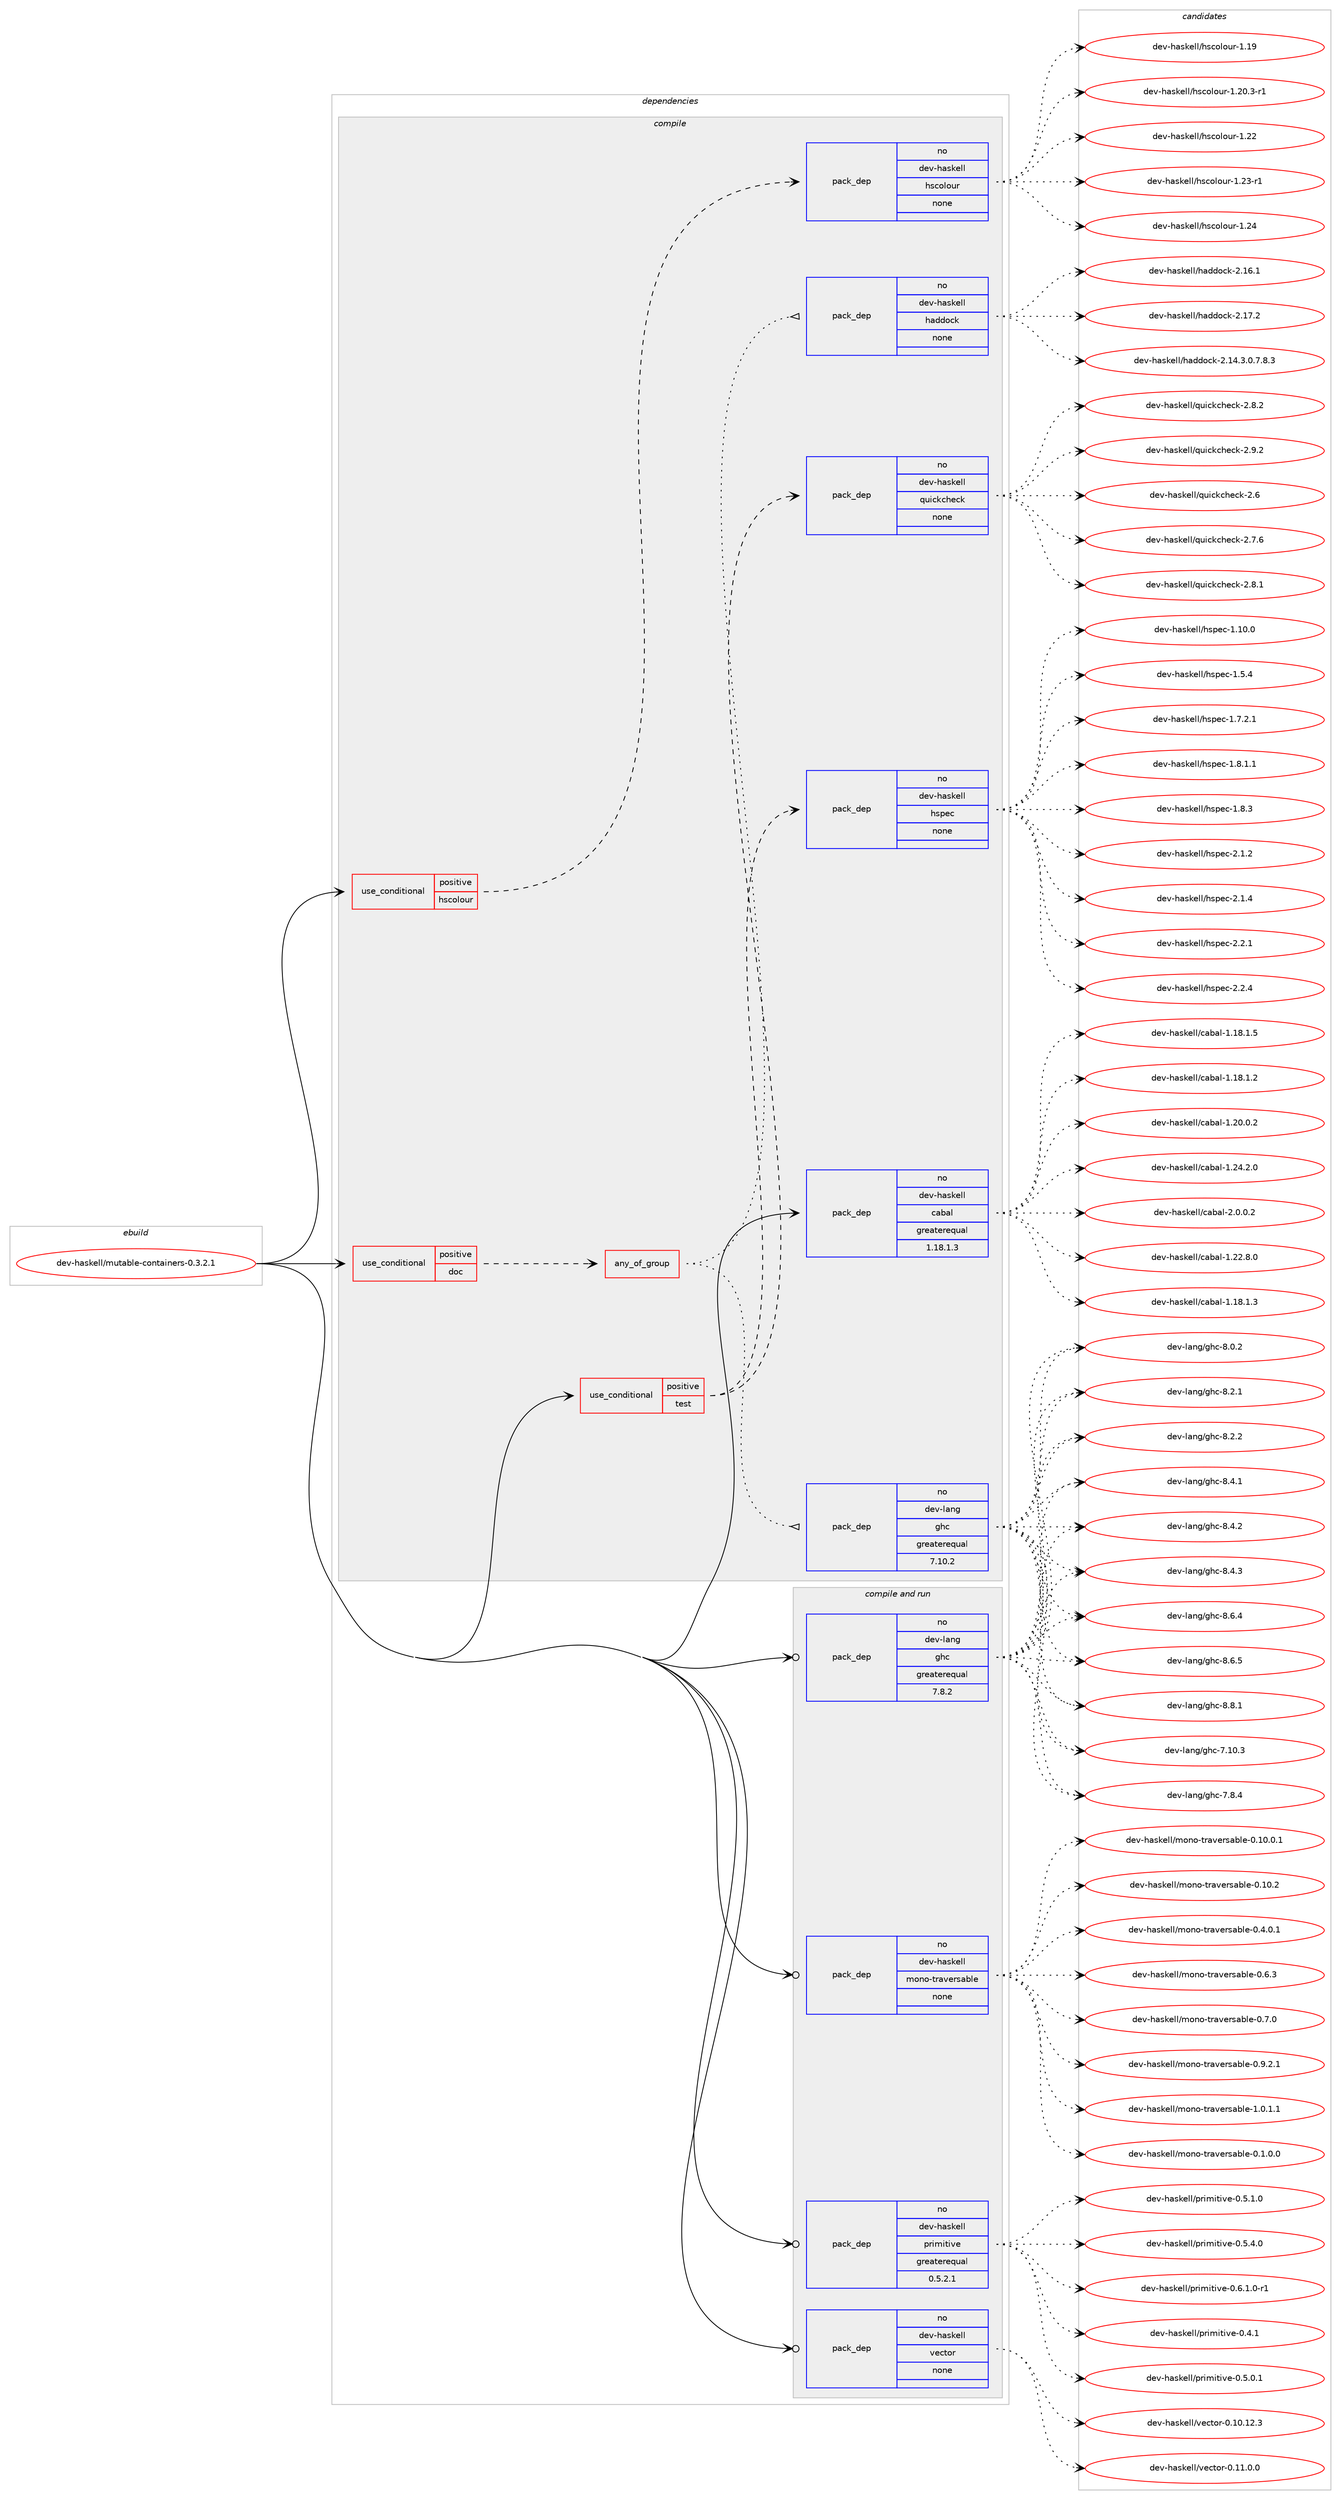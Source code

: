 digraph prolog {

# *************
# Graph options
# *************

newrank=true;
concentrate=true;
compound=true;
graph [rankdir=LR,fontname=Helvetica,fontsize=10,ranksep=1.5];#, ranksep=2.5, nodesep=0.2];
edge  [arrowhead=vee];
node  [fontname=Helvetica,fontsize=10];

# **********
# The ebuild
# **********

subgraph cluster_leftcol {
color=gray;
rank=same;
label=<<i>ebuild</i>>;
id [label="dev-haskell/mutable-containers-0.3.2.1", color=red, width=4, href="../dev-haskell/mutable-containers-0.3.2.1.svg"];
}

# ****************
# The dependencies
# ****************

subgraph cluster_midcol {
color=gray;
label=<<i>dependencies</i>>;
subgraph cluster_compile {
fillcolor="#eeeeee";
style=filled;
label=<<i>compile</i>>;
subgraph cond126868 {
dependency539829 [label=<<TABLE BORDER="0" CELLBORDER="1" CELLSPACING="0" CELLPADDING="4"><TR><TD ROWSPAN="3" CELLPADDING="10">use_conditional</TD></TR><TR><TD>positive</TD></TR><TR><TD>doc</TD></TR></TABLE>>, shape=none, color=red];
subgraph any10227 {
dependency539830 [label=<<TABLE BORDER="0" CELLBORDER="1" CELLSPACING="0" CELLPADDING="4"><TR><TD CELLPADDING="10">any_of_group</TD></TR></TABLE>>, shape=none, color=red];subgraph pack402377 {
dependency539831 [label=<<TABLE BORDER="0" CELLBORDER="1" CELLSPACING="0" CELLPADDING="4" WIDTH="220"><TR><TD ROWSPAN="6" CELLPADDING="30">pack_dep</TD></TR><TR><TD WIDTH="110">no</TD></TR><TR><TD>dev-haskell</TD></TR><TR><TD>haddock</TD></TR><TR><TD>none</TD></TR><TR><TD></TD></TR></TABLE>>, shape=none, color=blue];
}
dependency539830:e -> dependency539831:w [weight=20,style="dotted",arrowhead="oinv"];
subgraph pack402378 {
dependency539832 [label=<<TABLE BORDER="0" CELLBORDER="1" CELLSPACING="0" CELLPADDING="4" WIDTH="220"><TR><TD ROWSPAN="6" CELLPADDING="30">pack_dep</TD></TR><TR><TD WIDTH="110">no</TD></TR><TR><TD>dev-lang</TD></TR><TR><TD>ghc</TD></TR><TR><TD>greaterequal</TD></TR><TR><TD>7.10.2</TD></TR></TABLE>>, shape=none, color=blue];
}
dependency539830:e -> dependency539832:w [weight=20,style="dotted",arrowhead="oinv"];
}
dependency539829:e -> dependency539830:w [weight=20,style="dashed",arrowhead="vee"];
}
id:e -> dependency539829:w [weight=20,style="solid",arrowhead="vee"];
subgraph cond126869 {
dependency539833 [label=<<TABLE BORDER="0" CELLBORDER="1" CELLSPACING="0" CELLPADDING="4"><TR><TD ROWSPAN="3" CELLPADDING="10">use_conditional</TD></TR><TR><TD>positive</TD></TR><TR><TD>hscolour</TD></TR></TABLE>>, shape=none, color=red];
subgraph pack402379 {
dependency539834 [label=<<TABLE BORDER="0" CELLBORDER="1" CELLSPACING="0" CELLPADDING="4" WIDTH="220"><TR><TD ROWSPAN="6" CELLPADDING="30">pack_dep</TD></TR><TR><TD WIDTH="110">no</TD></TR><TR><TD>dev-haskell</TD></TR><TR><TD>hscolour</TD></TR><TR><TD>none</TD></TR><TR><TD></TD></TR></TABLE>>, shape=none, color=blue];
}
dependency539833:e -> dependency539834:w [weight=20,style="dashed",arrowhead="vee"];
}
id:e -> dependency539833:w [weight=20,style="solid",arrowhead="vee"];
subgraph cond126870 {
dependency539835 [label=<<TABLE BORDER="0" CELLBORDER="1" CELLSPACING="0" CELLPADDING="4"><TR><TD ROWSPAN="3" CELLPADDING="10">use_conditional</TD></TR><TR><TD>positive</TD></TR><TR><TD>test</TD></TR></TABLE>>, shape=none, color=red];
subgraph pack402380 {
dependency539836 [label=<<TABLE BORDER="0" CELLBORDER="1" CELLSPACING="0" CELLPADDING="4" WIDTH="220"><TR><TD ROWSPAN="6" CELLPADDING="30">pack_dep</TD></TR><TR><TD WIDTH="110">no</TD></TR><TR><TD>dev-haskell</TD></TR><TR><TD>hspec</TD></TR><TR><TD>none</TD></TR><TR><TD></TD></TR></TABLE>>, shape=none, color=blue];
}
dependency539835:e -> dependency539836:w [weight=20,style="dashed",arrowhead="vee"];
subgraph pack402381 {
dependency539837 [label=<<TABLE BORDER="0" CELLBORDER="1" CELLSPACING="0" CELLPADDING="4" WIDTH="220"><TR><TD ROWSPAN="6" CELLPADDING="30">pack_dep</TD></TR><TR><TD WIDTH="110">no</TD></TR><TR><TD>dev-haskell</TD></TR><TR><TD>quickcheck</TD></TR><TR><TD>none</TD></TR><TR><TD></TD></TR></TABLE>>, shape=none, color=blue];
}
dependency539835:e -> dependency539837:w [weight=20,style="dashed",arrowhead="vee"];
}
id:e -> dependency539835:w [weight=20,style="solid",arrowhead="vee"];
subgraph pack402382 {
dependency539838 [label=<<TABLE BORDER="0" CELLBORDER="1" CELLSPACING="0" CELLPADDING="4" WIDTH="220"><TR><TD ROWSPAN="6" CELLPADDING="30">pack_dep</TD></TR><TR><TD WIDTH="110">no</TD></TR><TR><TD>dev-haskell</TD></TR><TR><TD>cabal</TD></TR><TR><TD>greaterequal</TD></TR><TR><TD>1.18.1.3</TD></TR></TABLE>>, shape=none, color=blue];
}
id:e -> dependency539838:w [weight=20,style="solid",arrowhead="vee"];
}
subgraph cluster_compileandrun {
fillcolor="#eeeeee";
style=filled;
label=<<i>compile and run</i>>;
subgraph pack402383 {
dependency539839 [label=<<TABLE BORDER="0" CELLBORDER="1" CELLSPACING="0" CELLPADDING="4" WIDTH="220"><TR><TD ROWSPAN="6" CELLPADDING="30">pack_dep</TD></TR><TR><TD WIDTH="110">no</TD></TR><TR><TD>dev-haskell</TD></TR><TR><TD>mono-traversable</TD></TR><TR><TD>none</TD></TR><TR><TD></TD></TR></TABLE>>, shape=none, color=blue];
}
id:e -> dependency539839:w [weight=20,style="solid",arrowhead="odotvee"];
subgraph pack402384 {
dependency539840 [label=<<TABLE BORDER="0" CELLBORDER="1" CELLSPACING="0" CELLPADDING="4" WIDTH="220"><TR><TD ROWSPAN="6" CELLPADDING="30">pack_dep</TD></TR><TR><TD WIDTH="110">no</TD></TR><TR><TD>dev-haskell</TD></TR><TR><TD>primitive</TD></TR><TR><TD>greaterequal</TD></TR><TR><TD>0.5.2.1</TD></TR></TABLE>>, shape=none, color=blue];
}
id:e -> dependency539840:w [weight=20,style="solid",arrowhead="odotvee"];
subgraph pack402385 {
dependency539841 [label=<<TABLE BORDER="0" CELLBORDER="1" CELLSPACING="0" CELLPADDING="4" WIDTH="220"><TR><TD ROWSPAN="6" CELLPADDING="30">pack_dep</TD></TR><TR><TD WIDTH="110">no</TD></TR><TR><TD>dev-haskell</TD></TR><TR><TD>vector</TD></TR><TR><TD>none</TD></TR><TR><TD></TD></TR></TABLE>>, shape=none, color=blue];
}
id:e -> dependency539841:w [weight=20,style="solid",arrowhead="odotvee"];
subgraph pack402386 {
dependency539842 [label=<<TABLE BORDER="0" CELLBORDER="1" CELLSPACING="0" CELLPADDING="4" WIDTH="220"><TR><TD ROWSPAN="6" CELLPADDING="30">pack_dep</TD></TR><TR><TD WIDTH="110">no</TD></TR><TR><TD>dev-lang</TD></TR><TR><TD>ghc</TD></TR><TR><TD>greaterequal</TD></TR><TR><TD>7.8.2</TD></TR></TABLE>>, shape=none, color=blue];
}
id:e -> dependency539842:w [weight=20,style="solid",arrowhead="odotvee"];
}
subgraph cluster_run {
fillcolor="#eeeeee";
style=filled;
label=<<i>run</i>>;
}
}

# **************
# The candidates
# **************

subgraph cluster_choices {
rank=same;
color=gray;
label=<<i>candidates</i>>;

subgraph choice402377 {
color=black;
nodesep=1;
choice1001011184510497115107101108108471049710010011199107455046495246514648465546564651 [label="dev-haskell/haddock-2.14.3.0.7.8.3", color=red, width=4,href="../dev-haskell/haddock-2.14.3.0.7.8.3.svg"];
choice100101118451049711510710110810847104971001001119910745504649544649 [label="dev-haskell/haddock-2.16.1", color=red, width=4,href="../dev-haskell/haddock-2.16.1.svg"];
choice100101118451049711510710110810847104971001001119910745504649554650 [label="dev-haskell/haddock-2.17.2", color=red, width=4,href="../dev-haskell/haddock-2.17.2.svg"];
dependency539831:e -> choice1001011184510497115107101108108471049710010011199107455046495246514648465546564651:w [style=dotted,weight="100"];
dependency539831:e -> choice100101118451049711510710110810847104971001001119910745504649544649:w [style=dotted,weight="100"];
dependency539831:e -> choice100101118451049711510710110810847104971001001119910745504649554650:w [style=dotted,weight="100"];
}
subgraph choice402378 {
color=black;
nodesep=1;
choice1001011184510897110103471031049945554649484651 [label="dev-lang/ghc-7.10.3", color=red, width=4,href="../dev-lang/ghc-7.10.3.svg"];
choice10010111845108971101034710310499455546564652 [label="dev-lang/ghc-7.8.4", color=red, width=4,href="../dev-lang/ghc-7.8.4.svg"];
choice10010111845108971101034710310499455646484650 [label="dev-lang/ghc-8.0.2", color=red, width=4,href="../dev-lang/ghc-8.0.2.svg"];
choice10010111845108971101034710310499455646504649 [label="dev-lang/ghc-8.2.1", color=red, width=4,href="../dev-lang/ghc-8.2.1.svg"];
choice10010111845108971101034710310499455646504650 [label="dev-lang/ghc-8.2.2", color=red, width=4,href="../dev-lang/ghc-8.2.2.svg"];
choice10010111845108971101034710310499455646524649 [label="dev-lang/ghc-8.4.1", color=red, width=4,href="../dev-lang/ghc-8.4.1.svg"];
choice10010111845108971101034710310499455646524650 [label="dev-lang/ghc-8.4.2", color=red, width=4,href="../dev-lang/ghc-8.4.2.svg"];
choice10010111845108971101034710310499455646524651 [label="dev-lang/ghc-8.4.3", color=red, width=4,href="../dev-lang/ghc-8.4.3.svg"];
choice10010111845108971101034710310499455646544652 [label="dev-lang/ghc-8.6.4", color=red, width=4,href="../dev-lang/ghc-8.6.4.svg"];
choice10010111845108971101034710310499455646544653 [label="dev-lang/ghc-8.6.5", color=red, width=4,href="../dev-lang/ghc-8.6.5.svg"];
choice10010111845108971101034710310499455646564649 [label="dev-lang/ghc-8.8.1", color=red, width=4,href="../dev-lang/ghc-8.8.1.svg"];
dependency539832:e -> choice1001011184510897110103471031049945554649484651:w [style=dotted,weight="100"];
dependency539832:e -> choice10010111845108971101034710310499455546564652:w [style=dotted,weight="100"];
dependency539832:e -> choice10010111845108971101034710310499455646484650:w [style=dotted,weight="100"];
dependency539832:e -> choice10010111845108971101034710310499455646504649:w [style=dotted,weight="100"];
dependency539832:e -> choice10010111845108971101034710310499455646504650:w [style=dotted,weight="100"];
dependency539832:e -> choice10010111845108971101034710310499455646524649:w [style=dotted,weight="100"];
dependency539832:e -> choice10010111845108971101034710310499455646524650:w [style=dotted,weight="100"];
dependency539832:e -> choice10010111845108971101034710310499455646524651:w [style=dotted,weight="100"];
dependency539832:e -> choice10010111845108971101034710310499455646544652:w [style=dotted,weight="100"];
dependency539832:e -> choice10010111845108971101034710310499455646544653:w [style=dotted,weight="100"];
dependency539832:e -> choice10010111845108971101034710310499455646564649:w [style=dotted,weight="100"];
}
subgraph choice402379 {
color=black;
nodesep=1;
choice100101118451049711510710110810847104115991111081111171144549464957 [label="dev-haskell/hscolour-1.19", color=red, width=4,href="../dev-haskell/hscolour-1.19.svg"];
choice10010111845104971151071011081084710411599111108111117114454946504846514511449 [label="dev-haskell/hscolour-1.20.3-r1", color=red, width=4,href="../dev-haskell/hscolour-1.20.3-r1.svg"];
choice100101118451049711510710110810847104115991111081111171144549465050 [label="dev-haskell/hscolour-1.22", color=red, width=4,href="../dev-haskell/hscolour-1.22.svg"];
choice1001011184510497115107101108108471041159911110811111711445494650514511449 [label="dev-haskell/hscolour-1.23-r1", color=red, width=4,href="../dev-haskell/hscolour-1.23-r1.svg"];
choice100101118451049711510710110810847104115991111081111171144549465052 [label="dev-haskell/hscolour-1.24", color=red, width=4,href="../dev-haskell/hscolour-1.24.svg"];
dependency539834:e -> choice100101118451049711510710110810847104115991111081111171144549464957:w [style=dotted,weight="100"];
dependency539834:e -> choice10010111845104971151071011081084710411599111108111117114454946504846514511449:w [style=dotted,weight="100"];
dependency539834:e -> choice100101118451049711510710110810847104115991111081111171144549465050:w [style=dotted,weight="100"];
dependency539834:e -> choice1001011184510497115107101108108471041159911110811111711445494650514511449:w [style=dotted,weight="100"];
dependency539834:e -> choice100101118451049711510710110810847104115991111081111171144549465052:w [style=dotted,weight="100"];
}
subgraph choice402380 {
color=black;
nodesep=1;
choice1001011184510497115107101108108471041151121019945494649484648 [label="dev-haskell/hspec-1.10.0", color=red, width=4,href="../dev-haskell/hspec-1.10.0.svg"];
choice10010111845104971151071011081084710411511210199454946534652 [label="dev-haskell/hspec-1.5.4", color=red, width=4,href="../dev-haskell/hspec-1.5.4.svg"];
choice100101118451049711510710110810847104115112101994549465546504649 [label="dev-haskell/hspec-1.7.2.1", color=red, width=4,href="../dev-haskell/hspec-1.7.2.1.svg"];
choice100101118451049711510710110810847104115112101994549465646494649 [label="dev-haskell/hspec-1.8.1.1", color=red, width=4,href="../dev-haskell/hspec-1.8.1.1.svg"];
choice10010111845104971151071011081084710411511210199454946564651 [label="dev-haskell/hspec-1.8.3", color=red, width=4,href="../dev-haskell/hspec-1.8.3.svg"];
choice10010111845104971151071011081084710411511210199455046494650 [label="dev-haskell/hspec-2.1.2", color=red, width=4,href="../dev-haskell/hspec-2.1.2.svg"];
choice10010111845104971151071011081084710411511210199455046494652 [label="dev-haskell/hspec-2.1.4", color=red, width=4,href="../dev-haskell/hspec-2.1.4.svg"];
choice10010111845104971151071011081084710411511210199455046504649 [label="dev-haskell/hspec-2.2.1", color=red, width=4,href="../dev-haskell/hspec-2.2.1.svg"];
choice10010111845104971151071011081084710411511210199455046504652 [label="dev-haskell/hspec-2.2.4", color=red, width=4,href="../dev-haskell/hspec-2.2.4.svg"];
dependency539836:e -> choice1001011184510497115107101108108471041151121019945494649484648:w [style=dotted,weight="100"];
dependency539836:e -> choice10010111845104971151071011081084710411511210199454946534652:w [style=dotted,weight="100"];
dependency539836:e -> choice100101118451049711510710110810847104115112101994549465546504649:w [style=dotted,weight="100"];
dependency539836:e -> choice100101118451049711510710110810847104115112101994549465646494649:w [style=dotted,weight="100"];
dependency539836:e -> choice10010111845104971151071011081084710411511210199454946564651:w [style=dotted,weight="100"];
dependency539836:e -> choice10010111845104971151071011081084710411511210199455046494650:w [style=dotted,weight="100"];
dependency539836:e -> choice10010111845104971151071011081084710411511210199455046494652:w [style=dotted,weight="100"];
dependency539836:e -> choice10010111845104971151071011081084710411511210199455046504649:w [style=dotted,weight="100"];
dependency539836:e -> choice10010111845104971151071011081084710411511210199455046504652:w [style=dotted,weight="100"];
}
subgraph choice402381 {
color=black;
nodesep=1;
choice10010111845104971151071011081084711311710599107991041019910745504654 [label="dev-haskell/quickcheck-2.6", color=red, width=4,href="../dev-haskell/quickcheck-2.6.svg"];
choice100101118451049711510710110810847113117105991079910410199107455046554654 [label="dev-haskell/quickcheck-2.7.6", color=red, width=4,href="../dev-haskell/quickcheck-2.7.6.svg"];
choice100101118451049711510710110810847113117105991079910410199107455046564649 [label="dev-haskell/quickcheck-2.8.1", color=red, width=4,href="../dev-haskell/quickcheck-2.8.1.svg"];
choice100101118451049711510710110810847113117105991079910410199107455046564650 [label="dev-haskell/quickcheck-2.8.2", color=red, width=4,href="../dev-haskell/quickcheck-2.8.2.svg"];
choice100101118451049711510710110810847113117105991079910410199107455046574650 [label="dev-haskell/quickcheck-2.9.2", color=red, width=4,href="../dev-haskell/quickcheck-2.9.2.svg"];
dependency539837:e -> choice10010111845104971151071011081084711311710599107991041019910745504654:w [style=dotted,weight="100"];
dependency539837:e -> choice100101118451049711510710110810847113117105991079910410199107455046554654:w [style=dotted,weight="100"];
dependency539837:e -> choice100101118451049711510710110810847113117105991079910410199107455046564649:w [style=dotted,weight="100"];
dependency539837:e -> choice100101118451049711510710110810847113117105991079910410199107455046564650:w [style=dotted,weight="100"];
dependency539837:e -> choice100101118451049711510710110810847113117105991079910410199107455046574650:w [style=dotted,weight="100"];
}
subgraph choice402382 {
color=black;
nodesep=1;
choice10010111845104971151071011081084799979897108454946495646494650 [label="dev-haskell/cabal-1.18.1.2", color=red, width=4,href="../dev-haskell/cabal-1.18.1.2.svg"];
choice10010111845104971151071011081084799979897108454946495646494651 [label="dev-haskell/cabal-1.18.1.3", color=red, width=4,href="../dev-haskell/cabal-1.18.1.3.svg"];
choice10010111845104971151071011081084799979897108454946495646494653 [label="dev-haskell/cabal-1.18.1.5", color=red, width=4,href="../dev-haskell/cabal-1.18.1.5.svg"];
choice10010111845104971151071011081084799979897108454946504846484650 [label="dev-haskell/cabal-1.20.0.2", color=red, width=4,href="../dev-haskell/cabal-1.20.0.2.svg"];
choice10010111845104971151071011081084799979897108454946505046564648 [label="dev-haskell/cabal-1.22.8.0", color=red, width=4,href="../dev-haskell/cabal-1.22.8.0.svg"];
choice10010111845104971151071011081084799979897108454946505246504648 [label="dev-haskell/cabal-1.24.2.0", color=red, width=4,href="../dev-haskell/cabal-1.24.2.0.svg"];
choice100101118451049711510710110810847999798971084550464846484650 [label="dev-haskell/cabal-2.0.0.2", color=red, width=4,href="../dev-haskell/cabal-2.0.0.2.svg"];
dependency539838:e -> choice10010111845104971151071011081084799979897108454946495646494650:w [style=dotted,weight="100"];
dependency539838:e -> choice10010111845104971151071011081084799979897108454946495646494651:w [style=dotted,weight="100"];
dependency539838:e -> choice10010111845104971151071011081084799979897108454946495646494653:w [style=dotted,weight="100"];
dependency539838:e -> choice10010111845104971151071011081084799979897108454946504846484650:w [style=dotted,weight="100"];
dependency539838:e -> choice10010111845104971151071011081084799979897108454946505046564648:w [style=dotted,weight="100"];
dependency539838:e -> choice10010111845104971151071011081084799979897108454946505246504648:w [style=dotted,weight="100"];
dependency539838:e -> choice100101118451049711510710110810847999798971084550464846484650:w [style=dotted,weight="100"];
}
subgraph choice402383 {
color=black;
nodesep=1;
choice100101118451049711510710110810847109111110111451161149711810111411597981081014548464946484648 [label="dev-haskell/mono-traversable-0.1.0.0", color=red, width=4,href="../dev-haskell/mono-traversable-0.1.0.0.svg"];
choice10010111845104971151071011081084710911111011145116114971181011141159798108101454846494846484649 [label="dev-haskell/mono-traversable-0.10.0.1", color=red, width=4,href="../dev-haskell/mono-traversable-0.10.0.1.svg"];
choice1001011184510497115107101108108471091111101114511611497118101114115979810810145484649484650 [label="dev-haskell/mono-traversable-0.10.2", color=red, width=4,href="../dev-haskell/mono-traversable-0.10.2.svg"];
choice100101118451049711510710110810847109111110111451161149711810111411597981081014548465246484649 [label="dev-haskell/mono-traversable-0.4.0.1", color=red, width=4,href="../dev-haskell/mono-traversable-0.4.0.1.svg"];
choice10010111845104971151071011081084710911111011145116114971181011141159798108101454846544651 [label="dev-haskell/mono-traversable-0.6.3", color=red, width=4,href="../dev-haskell/mono-traversable-0.6.3.svg"];
choice10010111845104971151071011081084710911111011145116114971181011141159798108101454846554648 [label="dev-haskell/mono-traversable-0.7.0", color=red, width=4,href="../dev-haskell/mono-traversable-0.7.0.svg"];
choice100101118451049711510710110810847109111110111451161149711810111411597981081014548465746504649 [label="dev-haskell/mono-traversable-0.9.2.1", color=red, width=4,href="../dev-haskell/mono-traversable-0.9.2.1.svg"];
choice100101118451049711510710110810847109111110111451161149711810111411597981081014549464846494649 [label="dev-haskell/mono-traversable-1.0.1.1", color=red, width=4,href="../dev-haskell/mono-traversable-1.0.1.1.svg"];
dependency539839:e -> choice100101118451049711510710110810847109111110111451161149711810111411597981081014548464946484648:w [style=dotted,weight="100"];
dependency539839:e -> choice10010111845104971151071011081084710911111011145116114971181011141159798108101454846494846484649:w [style=dotted,weight="100"];
dependency539839:e -> choice1001011184510497115107101108108471091111101114511611497118101114115979810810145484649484650:w [style=dotted,weight="100"];
dependency539839:e -> choice100101118451049711510710110810847109111110111451161149711810111411597981081014548465246484649:w [style=dotted,weight="100"];
dependency539839:e -> choice10010111845104971151071011081084710911111011145116114971181011141159798108101454846544651:w [style=dotted,weight="100"];
dependency539839:e -> choice10010111845104971151071011081084710911111011145116114971181011141159798108101454846554648:w [style=dotted,weight="100"];
dependency539839:e -> choice100101118451049711510710110810847109111110111451161149711810111411597981081014548465746504649:w [style=dotted,weight="100"];
dependency539839:e -> choice100101118451049711510710110810847109111110111451161149711810111411597981081014549464846494649:w [style=dotted,weight="100"];
}
subgraph choice402384 {
color=black;
nodesep=1;
choice100101118451049711510710110810847112114105109105116105118101454846524649 [label="dev-haskell/primitive-0.4.1", color=red, width=4,href="../dev-haskell/primitive-0.4.1.svg"];
choice1001011184510497115107101108108471121141051091051161051181014548465346484649 [label="dev-haskell/primitive-0.5.0.1", color=red, width=4,href="../dev-haskell/primitive-0.5.0.1.svg"];
choice1001011184510497115107101108108471121141051091051161051181014548465346494648 [label="dev-haskell/primitive-0.5.1.0", color=red, width=4,href="../dev-haskell/primitive-0.5.1.0.svg"];
choice1001011184510497115107101108108471121141051091051161051181014548465346524648 [label="dev-haskell/primitive-0.5.4.0", color=red, width=4,href="../dev-haskell/primitive-0.5.4.0.svg"];
choice10010111845104971151071011081084711211410510910511610511810145484654464946484511449 [label="dev-haskell/primitive-0.6.1.0-r1", color=red, width=4,href="../dev-haskell/primitive-0.6.1.0-r1.svg"];
dependency539840:e -> choice100101118451049711510710110810847112114105109105116105118101454846524649:w [style=dotted,weight="100"];
dependency539840:e -> choice1001011184510497115107101108108471121141051091051161051181014548465346484649:w [style=dotted,weight="100"];
dependency539840:e -> choice1001011184510497115107101108108471121141051091051161051181014548465346494648:w [style=dotted,weight="100"];
dependency539840:e -> choice1001011184510497115107101108108471121141051091051161051181014548465346524648:w [style=dotted,weight="100"];
dependency539840:e -> choice10010111845104971151071011081084711211410510910511610511810145484654464946484511449:w [style=dotted,weight="100"];
}
subgraph choice402385 {
color=black;
nodesep=1;
choice1001011184510497115107101108108471181019911611111445484649484649504651 [label="dev-haskell/vector-0.10.12.3", color=red, width=4,href="../dev-haskell/vector-0.10.12.3.svg"];
choice10010111845104971151071011081084711810199116111114454846494946484648 [label="dev-haskell/vector-0.11.0.0", color=red, width=4,href="../dev-haskell/vector-0.11.0.0.svg"];
dependency539841:e -> choice1001011184510497115107101108108471181019911611111445484649484649504651:w [style=dotted,weight="100"];
dependency539841:e -> choice10010111845104971151071011081084711810199116111114454846494946484648:w [style=dotted,weight="100"];
}
subgraph choice402386 {
color=black;
nodesep=1;
choice1001011184510897110103471031049945554649484651 [label="dev-lang/ghc-7.10.3", color=red, width=4,href="../dev-lang/ghc-7.10.3.svg"];
choice10010111845108971101034710310499455546564652 [label="dev-lang/ghc-7.8.4", color=red, width=4,href="../dev-lang/ghc-7.8.4.svg"];
choice10010111845108971101034710310499455646484650 [label="dev-lang/ghc-8.0.2", color=red, width=4,href="../dev-lang/ghc-8.0.2.svg"];
choice10010111845108971101034710310499455646504649 [label="dev-lang/ghc-8.2.1", color=red, width=4,href="../dev-lang/ghc-8.2.1.svg"];
choice10010111845108971101034710310499455646504650 [label="dev-lang/ghc-8.2.2", color=red, width=4,href="../dev-lang/ghc-8.2.2.svg"];
choice10010111845108971101034710310499455646524649 [label="dev-lang/ghc-8.4.1", color=red, width=4,href="../dev-lang/ghc-8.4.1.svg"];
choice10010111845108971101034710310499455646524650 [label="dev-lang/ghc-8.4.2", color=red, width=4,href="../dev-lang/ghc-8.4.2.svg"];
choice10010111845108971101034710310499455646524651 [label="dev-lang/ghc-8.4.3", color=red, width=4,href="../dev-lang/ghc-8.4.3.svg"];
choice10010111845108971101034710310499455646544652 [label="dev-lang/ghc-8.6.4", color=red, width=4,href="../dev-lang/ghc-8.6.4.svg"];
choice10010111845108971101034710310499455646544653 [label="dev-lang/ghc-8.6.5", color=red, width=4,href="../dev-lang/ghc-8.6.5.svg"];
choice10010111845108971101034710310499455646564649 [label="dev-lang/ghc-8.8.1", color=red, width=4,href="../dev-lang/ghc-8.8.1.svg"];
dependency539842:e -> choice1001011184510897110103471031049945554649484651:w [style=dotted,weight="100"];
dependency539842:e -> choice10010111845108971101034710310499455546564652:w [style=dotted,weight="100"];
dependency539842:e -> choice10010111845108971101034710310499455646484650:w [style=dotted,weight="100"];
dependency539842:e -> choice10010111845108971101034710310499455646504649:w [style=dotted,weight="100"];
dependency539842:e -> choice10010111845108971101034710310499455646504650:w [style=dotted,weight="100"];
dependency539842:e -> choice10010111845108971101034710310499455646524649:w [style=dotted,weight="100"];
dependency539842:e -> choice10010111845108971101034710310499455646524650:w [style=dotted,weight="100"];
dependency539842:e -> choice10010111845108971101034710310499455646524651:w [style=dotted,weight="100"];
dependency539842:e -> choice10010111845108971101034710310499455646544652:w [style=dotted,weight="100"];
dependency539842:e -> choice10010111845108971101034710310499455646544653:w [style=dotted,weight="100"];
dependency539842:e -> choice10010111845108971101034710310499455646564649:w [style=dotted,weight="100"];
}
}

}
